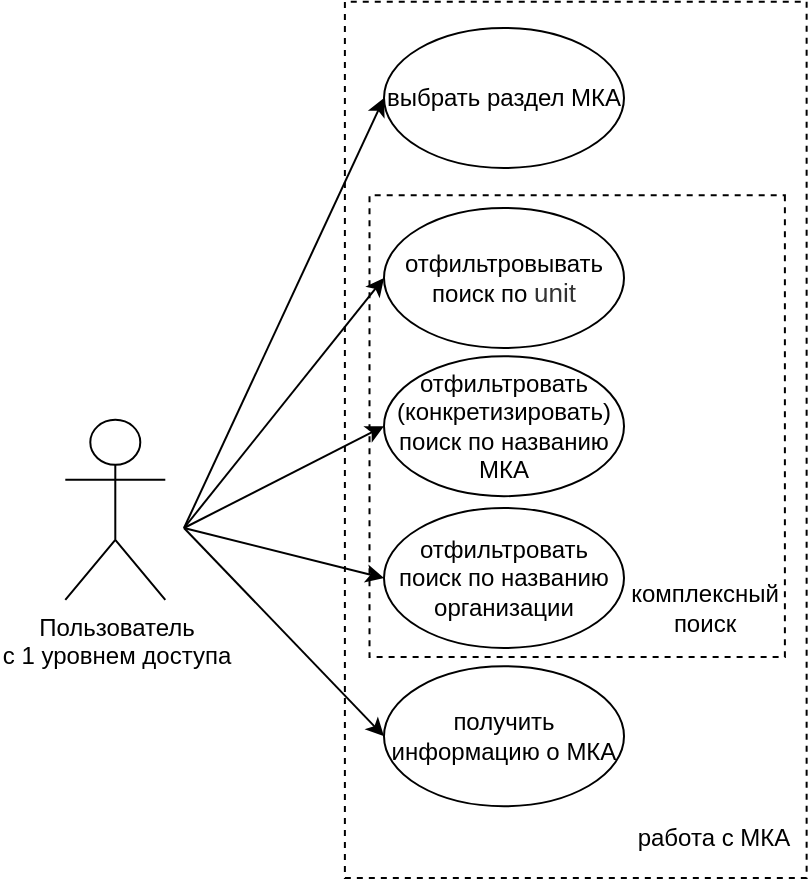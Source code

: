<mxfile version="20.6.0" type="device"><diagram id="pygfT3u5NUwtUzpT6nLH" name="Страница 1"><mxGraphModel dx="1221" dy="575" grid="1" gridSize="10" guides="1" tooltips="1" connect="1" arrows="1" fold="1" page="1" pageScale="1" pageWidth="827" pageHeight="1169" math="0" shadow="0"><root><mxCell id="0"/><mxCell id="1" parent="0"/><mxCell id="7awePbtiz8HvHDE2oNdT-27" value="" style="rounded=0;whiteSpace=wrap;html=1;rotation=90;fillColor=none;dashed=1;" vertex="1" parent="1"><mxGeometry x="436.83" y="510.53" width="438.1" height="230.87" as="geometry"/></mxCell><mxCell id="7awePbtiz8HvHDE2oNdT-33" value="" style="rounded=0;whiteSpace=wrap;html=1;rotation=90;fillColor=none;dashed=1;" vertex="1" parent="1"><mxGeometry x="541.17" y="515.24" width="230.86" height="207.69" as="geometry"/></mxCell><mxCell id="7awePbtiz8HvHDE2oNdT-13" value="Пользователь &lt;br&gt;с 1 уровнем доступа" style="shape=umlActor;verticalLabelPosition=bottom;verticalAlign=top;html=1;outlineConnect=0;" vertex="1" parent="1"><mxGeometry x="400.65" y="615.89" width="50" height="90" as="geometry"/></mxCell><mxCell id="7awePbtiz8HvHDE2oNdT-14" value="отфильтровывать поиск по&amp;nbsp;&lt;span style=&quot;color: rgb(51, 51, 51); font-family: &amp;quot;YS Text&amp;quot;, Arial, Helvetica, &amp;quot;Arial Unicode MS&amp;quot;, sans-serif; font-size: 13px; text-align: start; background-color: rgb(255, 255, 255);&quot;&gt;unit&lt;/span&gt;" style="ellipse;whiteSpace=wrap;html=1;" vertex="1" parent="1"><mxGeometry x="560" y="510" width="120" height="70" as="geometry"/></mxCell><mxCell id="7awePbtiz8HvHDE2oNdT-15" value="отфильтровать (конкретизировать) поиск по названию МКА" style="ellipse;whiteSpace=wrap;html=1;" vertex="1" parent="1"><mxGeometry x="560" y="584.09" width="120" height="70" as="geometry"/></mxCell><mxCell id="7awePbtiz8HvHDE2oNdT-16" value="получить информацию о МКА" style="ellipse;whiteSpace=wrap;html=1;" vertex="1" parent="1"><mxGeometry x="560" y="739.13" width="120" height="70" as="geometry"/></mxCell><mxCell id="7awePbtiz8HvHDE2oNdT-20" value="выбрать раздел МКА" style="ellipse;whiteSpace=wrap;html=1;" vertex="1" parent="1"><mxGeometry x="560" y="420" width="120" height="70" as="geometry"/></mxCell><mxCell id="7awePbtiz8HvHDE2oNdT-28" value="работа с МКА" style="text;html=1;strokeColor=none;fillColor=none;align=center;verticalAlign=middle;whiteSpace=wrap;rounded=0;dashed=1;" vertex="1" parent="1"><mxGeometry x="680" y="810" width="90" height="30" as="geometry"/></mxCell><mxCell id="7awePbtiz8HvHDE2oNdT-32" value="отфильтровать поиск по названию организации" style="ellipse;whiteSpace=wrap;html=1;" vertex="1" parent="1"><mxGeometry x="560" y="660" width="120" height="70" as="geometry"/></mxCell><mxCell id="7awePbtiz8HvHDE2oNdT-34" value="комплексный &lt;br&gt;поиск" style="text;html=1;align=center;verticalAlign=middle;resizable=0;points=[];autosize=1;strokeColor=none;fillColor=none;" vertex="1" parent="1"><mxGeometry x="670" y="690" width="100" height="40" as="geometry"/></mxCell><mxCell id="7awePbtiz8HvHDE2oNdT-46" value="" style="endArrow=classic;html=1;rounded=0;entryX=0;entryY=0.5;entryDx=0;entryDy=0;" edge="1" parent="1" target="7awePbtiz8HvHDE2oNdT-20"><mxGeometry width="50" height="50" relative="1" as="geometry"><mxPoint x="460" y="670" as="sourcePoint"/><mxPoint x="590" y="560" as="targetPoint"/></mxGeometry></mxCell><mxCell id="7awePbtiz8HvHDE2oNdT-47" value="" style="endArrow=classic;html=1;rounded=0;entryX=0;entryY=0.5;entryDx=0;entryDy=0;" edge="1" parent="1" target="7awePbtiz8HvHDE2oNdT-14"><mxGeometry width="50" height="50" relative="1" as="geometry"><mxPoint x="460" y="670" as="sourcePoint"/><mxPoint x="590" y="560" as="targetPoint"/></mxGeometry></mxCell><mxCell id="7awePbtiz8HvHDE2oNdT-48" value="" style="endArrow=classic;html=1;rounded=0;entryX=0;entryY=0.5;entryDx=0;entryDy=0;" edge="1" parent="1" target="7awePbtiz8HvHDE2oNdT-15"><mxGeometry width="50" height="50" relative="1" as="geometry"><mxPoint x="460" y="670" as="sourcePoint"/><mxPoint x="590" y="560" as="targetPoint"/></mxGeometry></mxCell><mxCell id="7awePbtiz8HvHDE2oNdT-49" value="" style="endArrow=classic;html=1;rounded=0;entryX=0;entryY=0.5;entryDx=0;entryDy=0;" edge="1" parent="1" target="7awePbtiz8HvHDE2oNdT-32"><mxGeometry width="50" height="50" relative="1" as="geometry"><mxPoint x="460" y="670" as="sourcePoint"/><mxPoint x="590" y="560" as="targetPoint"/></mxGeometry></mxCell><mxCell id="7awePbtiz8HvHDE2oNdT-50" value="" style="endArrow=classic;html=1;rounded=0;entryX=0;entryY=0.5;entryDx=0;entryDy=0;" edge="1" parent="1" target="7awePbtiz8HvHDE2oNdT-16"><mxGeometry width="50" height="50" relative="1" as="geometry"><mxPoint x="460" y="670" as="sourcePoint"/><mxPoint x="590" y="560" as="targetPoint"/></mxGeometry></mxCell></root></mxGraphModel></diagram></mxfile>